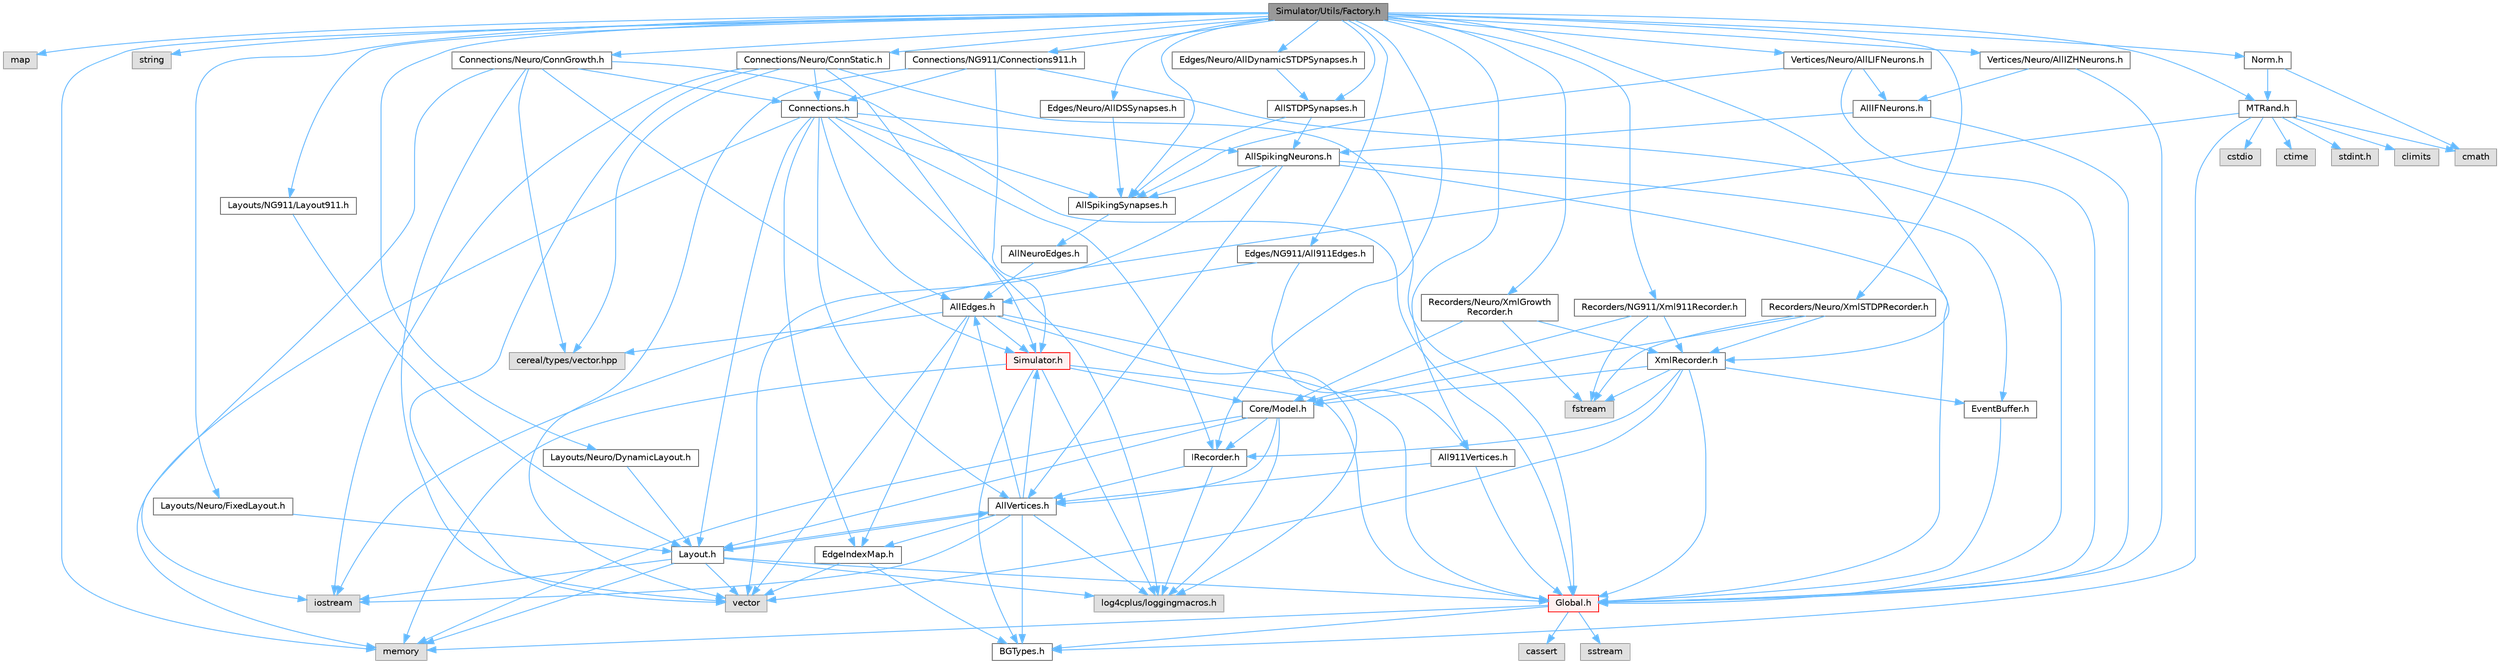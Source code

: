 digraph "Simulator/Utils/Factory.h"
{
 // LATEX_PDF_SIZE
  bgcolor="transparent";
  edge [fontname=Helvetica,fontsize=10,labelfontname=Helvetica,labelfontsize=10];
  node [fontname=Helvetica,fontsize=10,shape=box,height=0.2,width=0.4];
  Node1 [id="Node000001",label="Simulator/Utils/Factory.h",height=0.2,width=0.4,color="gray40", fillcolor="grey60", style="filled", fontcolor="black",tooltip="A factory template for creating factory class for any subsystem that requires a factory to create a (..."];
  Node1 -> Node2 [id="edge1_Node000001_Node000002",color="steelblue1",style="solid",tooltip=" "];
  Node2 [id="Node000002",label="map",height=0.2,width=0.4,color="grey60", fillcolor="#E0E0E0", style="filled",tooltip=" "];
  Node1 -> Node3 [id="edge2_Node000001_Node000003",color="steelblue1",style="solid",tooltip=" "];
  Node3 [id="Node000003",label="memory",height=0.2,width=0.4,color="grey60", fillcolor="#E0E0E0", style="filled",tooltip=" "];
  Node1 -> Node4 [id="edge3_Node000001_Node000004",color="steelblue1",style="solid",tooltip=" "];
  Node4 [id="Node000004",label="string",height=0.2,width=0.4,color="grey60", fillcolor="#E0E0E0", style="filled",tooltip=" "];
  Node1 -> Node5 [id="edge4_Node000001_Node000005",color="steelblue1",style="solid",tooltip=" "];
  Node5 [id="Node000005",label="Connections/NG911/Connections911.h",height=0.2,width=0.4,color="grey40", fillcolor="white", style="filled",URL="$_connections911_8h.html",tooltip="The model of the static network."];
  Node5 -> Node6 [id="edge5_Node000005_Node000006",color="steelblue1",style="solid",tooltip=" "];
  Node6 [id="Node000006",label="Connections.h",height=0.2,width=0.4,color="grey40", fillcolor="white", style="filled",URL="$_connections_8h.html",tooltip="The base class of all connections classes."];
  Node6 -> Node7 [id="edge6_Node000006_Node000007",color="steelblue1",style="solid",tooltip=" "];
  Node7 [id="Node000007",label="AllEdges.h",height=0.2,width=0.4,color="grey40", fillcolor="white", style="filled",URL="$_all_edges_8h.html",tooltip="An interface and top level implementation for edge classes."];
  Node7 -> Node8 [id="edge7_Node000007_Node000008",color="steelblue1",style="solid",tooltip=" "];
  Node8 [id="Node000008",label="EdgeIndexMap.h",height=0.2,width=0.4,color="grey40", fillcolor="white", style="filled",URL="$_edge_index_map_8h.html",tooltip="A structure maintains outgoing and edges list (forward map)."];
  Node8 -> Node9 [id="edge8_Node000008_Node000009",color="steelblue1",style="solid",tooltip=" "];
  Node9 [id="Node000009",label="BGTypes.h",height=0.2,width=0.4,color="grey40", fillcolor="white", style="filled",URL="$_b_g_types_8h.html",tooltip="Used to define uniform data type sizes based for all operating systems. Also used to test the speed o..."];
  Node8 -> Node10 [id="edge9_Node000008_Node000010",color="steelblue1",style="solid",tooltip=" "];
  Node10 [id="Node000010",label="vector",height=0.2,width=0.4,color="grey60", fillcolor="#E0E0E0", style="filled",tooltip=" "];
  Node7 -> Node11 [id="edge10_Node000007_Node000011",color="steelblue1",style="solid",tooltip=" "];
  Node11 [id="Node000011",label="Global.h",height=0.2,width=0.4,color="red", fillcolor="#FFF0F0", style="filled",URL="$_global_8h.html",tooltip="Globally available functions/variables and default parameter values."];
  Node11 -> Node12 [id="edge11_Node000011_Node000012",color="steelblue1",style="solid",tooltip=" "];
  Node12 [id="Node000012",label="cassert",height=0.2,width=0.4,color="grey60", fillcolor="#E0E0E0", style="filled",tooltip=" "];
  Node11 -> Node3 [id="edge12_Node000011_Node000003",color="steelblue1",style="solid",tooltip=" "];
  Node11 -> Node13 [id="edge13_Node000011_Node000013",color="steelblue1",style="solid",tooltip=" "];
  Node13 [id="Node000013",label="sstream",height=0.2,width=0.4,color="grey60", fillcolor="#E0E0E0", style="filled",tooltip=" "];
  Node11 -> Node9 [id="edge14_Node000011_Node000009",color="steelblue1",style="solid",tooltip=" "];
  Node7 -> Node32 [id="edge15_Node000007_Node000032",color="steelblue1",style="solid",tooltip=" "];
  Node32 [id="Node000032",label="Simulator.h",height=0.2,width=0.4,color="red", fillcolor="#FFF0F0", style="filled",URL="$_simulator_8h.html",tooltip="Platform independent base class for the Brain Grid simulator. Simulator is a singleton class (a class..."];
  Node32 -> Node9 [id="edge16_Node000032_Node000009",color="steelblue1",style="solid",tooltip=" "];
  Node32 -> Node33 [id="edge17_Node000032_Node000033",color="steelblue1",style="solid",tooltip=" "];
  Node33 [id="Node000033",label="Core/Model.h",height=0.2,width=0.4,color="grey40", fillcolor="white", style="filled",URL="$_model_8h.html",tooltip="Implementation of Model for graph-based networks."];
  Node33 -> Node34 [id="edge18_Node000033_Node000034",color="steelblue1",style="solid",tooltip=" "];
  Node34 [id="Node000034",label="AllVertices.h",height=0.2,width=0.4,color="grey40", fillcolor="white", style="filled",URL="$_all_vertices_8h.html",tooltip="A container of the base class of all vertex data."];
  Node34 -> Node7 [id="edge19_Node000034_Node000007",color="steelblue1",style="solid",tooltip=" "];
  Node34 -> Node9 [id="edge20_Node000034_Node000009",color="steelblue1",style="solid",tooltip=" "];
  Node34 -> Node8 [id="edge21_Node000034_Node000008",color="steelblue1",style="solid",tooltip=" "];
  Node34 -> Node35 [id="edge22_Node000034_Node000035",color="steelblue1",style="solid",tooltip=" "];
  Node35 [id="Node000035",label="Layout.h",height=0.2,width=0.4,color="grey40", fillcolor="white", style="filled",URL="$_layout_8h.html",tooltip="The Layout class defines the layout of neurons in neural networks."];
  Node35 -> Node34 [id="edge23_Node000035_Node000034",color="steelblue1",style="solid",tooltip=" "];
  Node35 -> Node11 [id="edge24_Node000035_Node000011",color="steelblue1",style="solid",tooltip=" "];
  Node35 -> Node27 [id="edge25_Node000035_Node000027",color="steelblue1",style="solid",tooltip=" "];
  Node27 [id="Node000027",label="iostream",height=0.2,width=0.4,color="grey60", fillcolor="#E0E0E0", style="filled",tooltip=" "];
  Node35 -> Node36 [id="edge26_Node000035_Node000036",color="steelblue1",style="solid",tooltip=" "];
  Node36 [id="Node000036",label="log4cplus/loggingmacros.h",height=0.2,width=0.4,color="grey60", fillcolor="#E0E0E0", style="filled",tooltip=" "];
  Node35 -> Node3 [id="edge27_Node000035_Node000003",color="steelblue1",style="solid",tooltip=" "];
  Node35 -> Node10 [id="edge28_Node000035_Node000010",color="steelblue1",style="solid",tooltip=" "];
  Node34 -> Node32 [id="edge29_Node000034_Node000032",color="steelblue1",style="solid",tooltip=" "];
  Node34 -> Node27 [id="edge30_Node000034_Node000027",color="steelblue1",style="solid",tooltip=" "];
  Node34 -> Node36 [id="edge31_Node000034_Node000036",color="steelblue1",style="solid",tooltip=" "];
  Node33 -> Node37 [id="edge32_Node000033_Node000037",color="steelblue1",style="solid",tooltip=" "];
  Node37 [id="Node000037",label="IRecorder.h",height=0.2,width=0.4,color="grey40", fillcolor="white", style="filled",URL="$_i_recorder_8h.html",tooltip="An interface for recording spikes history."];
  Node37 -> Node34 [id="edge33_Node000037_Node000034",color="steelblue1",style="solid",tooltip=" "];
  Node37 -> Node36 [id="edge34_Node000037_Node000036",color="steelblue1",style="solid",tooltip=" "];
  Node33 -> Node35 [id="edge35_Node000033_Node000035",color="steelblue1",style="solid",tooltip=" "];
  Node33 -> Node36 [id="edge36_Node000033_Node000036",color="steelblue1",style="solid",tooltip=" "];
  Node33 -> Node3 [id="edge37_Node000033_Node000003",color="steelblue1",style="solid",tooltip=" "];
  Node32 -> Node11 [id="edge38_Node000032_Node000011",color="steelblue1",style="solid",tooltip=" "];
  Node32 -> Node36 [id="edge39_Node000032_Node000036",color="steelblue1",style="solid",tooltip=" "];
  Node32 -> Node3 [id="edge40_Node000032_Node000003",color="steelblue1",style="solid",tooltip=" "];
  Node7 -> Node40 [id="edge41_Node000007_Node000040",color="steelblue1",style="solid",tooltip=" "];
  Node40 [id="Node000040",label="cereal/types/vector.hpp",height=0.2,width=0.4,color="grey60", fillcolor="#E0E0E0", style="filled",tooltip=" "];
  Node7 -> Node36 [id="edge42_Node000007_Node000036",color="steelblue1",style="solid",tooltip=" "];
  Node7 -> Node10 [id="edge43_Node000007_Node000010",color="steelblue1",style="solid",tooltip=" "];
  Node6 -> Node41 [id="edge44_Node000006_Node000041",color="steelblue1",style="solid",tooltip=" "];
  Node41 [id="Node000041",label="AllSpikingNeurons.h",height=0.2,width=0.4,color="grey40", fillcolor="white", style="filled",URL="$_all_spiking_neurons_8h.html",tooltip="A container of all spiking neuron data."];
  Node41 -> Node42 [id="edge45_Node000041_Node000042",color="steelblue1",style="solid",tooltip=" "];
  Node42 [id="Node000042",label="AllSpikingSynapses.h",height=0.2,width=0.4,color="grey40", fillcolor="white", style="filled",URL="$_all_spiking_synapses_8h.html",tooltip="A container of all spiking synapse data."];
  Node42 -> Node43 [id="edge46_Node000042_Node000043",color="steelblue1",style="solid",tooltip=" "];
  Node43 [id="Node000043",label="AllNeuroEdges.h",height=0.2,width=0.4,color="grey40", fillcolor="white", style="filled",URL="$_all_neuro_edges_8h.html",tooltip="A container of all edge data."];
  Node43 -> Node7 [id="edge47_Node000043_Node000007",color="steelblue1",style="solid",tooltip=" "];
  Node41 -> Node34 [id="edge48_Node000041_Node000034",color="steelblue1",style="solid",tooltip=" "];
  Node41 -> Node44 [id="edge49_Node000041_Node000044",color="steelblue1",style="solid",tooltip=" "];
  Node44 [id="Node000044",label="EventBuffer.h",height=0.2,width=0.4,color="grey40", fillcolor="white", style="filled",URL="$_event_buffer_8h.html",tooltip="Encapsulation of vertex event buffering."];
  Node44 -> Node11 [id="edge50_Node000044_Node000011",color="steelblue1",style="solid",tooltip=" "];
  Node41 -> Node11 [id="edge51_Node000041_Node000011",color="steelblue1",style="solid",tooltip=" "];
  Node41 -> Node10 [id="edge52_Node000041_Node000010",color="steelblue1",style="solid",tooltip=" "];
  Node6 -> Node42 [id="edge53_Node000006_Node000042",color="steelblue1",style="solid",tooltip=" "];
  Node6 -> Node34 [id="edge54_Node000006_Node000034",color="steelblue1",style="solid",tooltip=" "];
  Node6 -> Node8 [id="edge55_Node000006_Node000008",color="steelblue1",style="solid",tooltip=" "];
  Node6 -> Node37 [id="edge56_Node000006_Node000037",color="steelblue1",style="solid",tooltip=" "];
  Node6 -> Node35 [id="edge57_Node000006_Node000035",color="steelblue1",style="solid",tooltip=" "];
  Node6 -> Node36 [id="edge58_Node000006_Node000036",color="steelblue1",style="solid",tooltip=" "];
  Node6 -> Node3 [id="edge59_Node000006_Node000003",color="steelblue1",style="solid",tooltip=" "];
  Node5 -> Node11 [id="edge60_Node000005_Node000011",color="steelblue1",style="solid",tooltip=" "];
  Node5 -> Node32 [id="edge61_Node000005_Node000032",color="steelblue1",style="solid",tooltip=" "];
  Node5 -> Node10 [id="edge62_Node000005_Node000010",color="steelblue1",style="solid",tooltip=" "];
  Node1 -> Node45 [id="edge63_Node000001_Node000045",color="steelblue1",style="solid",tooltip=" "];
  Node45 [id="Node000045",label="Connections/Neuro/ConnGrowth.h",height=0.2,width=0.4,color="grey40", fillcolor="white", style="filled",URL="$_conn_growth_8h.html",tooltip="The model of the activity-dependent neurite outgrowth."];
  Node45 -> Node6 [id="edge64_Node000045_Node000006",color="steelblue1",style="solid",tooltip=" "];
  Node45 -> Node11 [id="edge65_Node000045_Node000011",color="steelblue1",style="solid",tooltip=" "];
  Node45 -> Node32 [id="edge66_Node000045_Node000032",color="steelblue1",style="solid",tooltip=" "];
  Node45 -> Node27 [id="edge67_Node000045_Node000027",color="steelblue1",style="solid",tooltip=" "];
  Node45 -> Node10 [id="edge68_Node000045_Node000010",color="steelblue1",style="solid",tooltip=" "];
  Node45 -> Node40 [id="edge69_Node000045_Node000040",color="steelblue1",style="solid",tooltip=" "];
  Node1 -> Node46 [id="edge70_Node000001_Node000046",color="steelblue1",style="solid",tooltip=" "];
  Node46 [id="Node000046",label="Connections/Neuro/ConnStatic.h",height=0.2,width=0.4,color="grey40", fillcolor="white", style="filled",URL="$_conn_static_8h.html",tooltip="The model of the small world network."];
  Node46 -> Node6 [id="edge71_Node000046_Node000006",color="steelblue1",style="solid",tooltip=" "];
  Node46 -> Node11 [id="edge72_Node000046_Node000011",color="steelblue1",style="solid",tooltip=" "];
  Node46 -> Node32 [id="edge73_Node000046_Node000032",color="steelblue1",style="solid",tooltip=" "];
  Node46 -> Node27 [id="edge74_Node000046_Node000027",color="steelblue1",style="solid",tooltip=" "];
  Node46 -> Node10 [id="edge75_Node000046_Node000010",color="steelblue1",style="solid",tooltip=" "];
  Node46 -> Node40 [id="edge76_Node000046_Node000040",color="steelblue1",style="solid",tooltip=" "];
  Node1 -> Node47 [id="edge77_Node000001_Node000047",color="steelblue1",style="solid",tooltip=" "];
  Node47 [id="Node000047",label="Edges/NG911/All911Edges.h",height=0.2,width=0.4,color="grey40", fillcolor="white", style="filled",URL="$_all911_edges_8h.html",tooltip="A container of all 911 edge data."];
  Node47 -> Node48 [id="edge78_Node000047_Node000048",color="steelblue1",style="solid",tooltip=" "];
  Node48 [id="Node000048",label="All911Vertices.h",height=0.2,width=0.4,color="grey40", fillcolor="white", style="filled",URL="$_all911_vertices_8h.html",tooltip="A container of all 911 vertex data."];
  Node48 -> Node34 [id="edge79_Node000048_Node000034",color="steelblue1",style="solid",tooltip=" "];
  Node48 -> Node11 [id="edge80_Node000048_Node000011",color="steelblue1",style="solid",tooltip=" "];
  Node47 -> Node7 [id="edge81_Node000047_Node000007",color="steelblue1",style="solid",tooltip=" "];
  Node1 -> Node49 [id="edge82_Node000001_Node000049",color="steelblue1",style="solid",tooltip=" "];
  Node49 [id="Node000049",label="Edges/Neuro/AllDSSynapses.h",height=0.2,width=0.4,color="grey40", fillcolor="white", style="filled",URL="$_all_d_s_synapses_8h.html",tooltip="A container of all DS synapse data."];
  Node49 -> Node42 [id="edge83_Node000049_Node000042",color="steelblue1",style="solid",tooltip=" "];
  Node1 -> Node50 [id="edge84_Node000001_Node000050",color="steelblue1",style="solid",tooltip=" "];
  Node50 [id="Node000050",label="Edges/Neuro/AllDynamicSTDPSynapses.h",height=0.2,width=0.4,color="grey40", fillcolor="white", style="filled",URL="$_all_dynamic_s_t_d_p_synapses_8h.html",tooltip="A container of all dynamic STDP synapse data."];
  Node50 -> Node51 [id="edge85_Node000050_Node000051",color="steelblue1",style="solid",tooltip=" "];
  Node51 [id="Node000051",label="AllSTDPSynapses.h",height=0.2,width=0.4,color="grey40", fillcolor="white", style="filled",URL="$_all_s_t_d_p_synapses_8h.html",tooltip="A container of all STDP synapse data."];
  Node51 -> Node41 [id="edge86_Node000051_Node000041",color="steelblue1",style="solid",tooltip=" "];
  Node51 -> Node42 [id="edge87_Node000051_Node000042",color="steelblue1",style="solid",tooltip=" "];
  Node1 -> Node51 [id="edge88_Node000001_Node000051",color="steelblue1",style="solid",tooltip=" "];
  Node1 -> Node42 [id="edge89_Node000001_Node000042",color="steelblue1",style="solid",tooltip=" "];
  Node1 -> Node52 [id="edge90_Node000001_Node000052",color="steelblue1",style="solid",tooltip=" "];
  Node52 [id="Node000052",label="Layouts/NG911/Layout911.h",height=0.2,width=0.4,color="grey40", fillcolor="white", style="filled",URL="$_layout911_8h.html",tooltip="The Layout class defines the layout of vertices in networks."];
  Node52 -> Node35 [id="edge91_Node000052_Node000035",color="steelblue1",style="solid",tooltip=" "];
  Node1 -> Node53 [id="edge92_Node000001_Node000053",color="steelblue1",style="solid",tooltip=" "];
  Node53 [id="Node000053",label="Layouts/Neuro/DynamicLayout.h",height=0.2,width=0.4,color="grey40", fillcolor="white", style="filled",URL="$_dynamic_layout_8h.html",tooltip="The DynamicLayout class defines the layout of neurons in neural networks."];
  Node53 -> Node35 [id="edge93_Node000053_Node000035",color="steelblue1",style="solid",tooltip=" "];
  Node1 -> Node54 [id="edge94_Node000001_Node000054",color="steelblue1",style="solid",tooltip=" "];
  Node54 [id="Node000054",label="Layouts/Neuro/FixedLayout.h",height=0.2,width=0.4,color="grey40", fillcolor="white", style="filled",URL="$_fixed_layout_8h.html",tooltip="The Layout class defines the layout of vertices in neural networks."];
  Node54 -> Node35 [id="edge95_Node000054_Node000035",color="steelblue1",style="solid",tooltip=" "];
  Node1 -> Node48 [id="edge96_Node000001_Node000048",color="steelblue1",style="solid",tooltip=" "];
  Node1 -> Node55 [id="edge97_Node000001_Node000055",color="steelblue1",style="solid",tooltip=" "];
  Node55 [id="Node000055",label="Vertices/Neuro/AllIZHNeurons.h",height=0.2,width=0.4,color="grey40", fillcolor="white", style="filled",URL="$_all_i_z_h_neurons_8h.html",tooltip="A container of all Izhikevich neuron data."];
  Node55 -> Node56 [id="edge98_Node000055_Node000056",color="steelblue1",style="solid",tooltip=" "];
  Node56 [id="Node000056",label="AllIFNeurons.h",height=0.2,width=0.4,color="grey40", fillcolor="white", style="filled",URL="$_all_i_f_neurons_8h.html",tooltip="A container of all Integate and Fire (IF) neuron data."];
  Node56 -> Node41 [id="edge99_Node000056_Node000041",color="steelblue1",style="solid",tooltip=" "];
  Node56 -> Node11 [id="edge100_Node000056_Node000011",color="steelblue1",style="solid",tooltip=" "];
  Node55 -> Node11 [id="edge101_Node000055_Node000011",color="steelblue1",style="solid",tooltip=" "];
  Node1 -> Node57 [id="edge102_Node000001_Node000057",color="steelblue1",style="solid",tooltip=" "];
  Node57 [id="Node000057",label="Vertices/Neuro/AllLIFNeurons.h",height=0.2,width=0.4,color="grey40", fillcolor="white", style="filled",URL="$_all_l_i_f_neurons_8h.html",tooltip="A container of all LIF neuron data."];
  Node57 -> Node56 [id="edge103_Node000057_Node000056",color="steelblue1",style="solid",tooltip=" "];
  Node57 -> Node42 [id="edge104_Node000057_Node000042",color="steelblue1",style="solid",tooltip=" "];
  Node57 -> Node11 [id="edge105_Node000057_Node000011",color="steelblue1",style="solid",tooltip=" "];
  Node1 -> Node37 [id="edge106_Node000001_Node000037",color="steelblue1",style="solid",tooltip=" "];
  Node1 -> Node58 [id="edge107_Node000001_Node000058",color="steelblue1",style="solid",tooltip=" "];
  Node58 [id="Node000058",label="Recorders/NG911/Xml911Recorder.h",height=0.2,width=0.4,color="grey40", fillcolor="white", style="filled",URL="$_xml911_recorder_8h.html",tooltip="Header file for Xml911Recorder.h."];
  Node58 -> Node33 [id="edge108_Node000058_Node000033",color="steelblue1",style="solid",tooltip=" "];
  Node58 -> Node59 [id="edge109_Node000058_Node000059",color="steelblue1",style="solid",tooltip=" "];
  Node59 [id="Node000059",label="XmlRecorder.h",height=0.2,width=0.4,color="grey40", fillcolor="white", style="filled",URL="$_xml_recorder_8h.html",tooltip="An implementation for recording spikes history on xml file."];
  Node59 -> Node44 [id="edge110_Node000059_Node000044",color="steelblue1",style="solid",tooltip=" "];
  Node59 -> Node11 [id="edge111_Node000059_Node000011",color="steelblue1",style="solid",tooltip=" "];
  Node59 -> Node37 [id="edge112_Node000059_Node000037",color="steelblue1",style="solid",tooltip=" "];
  Node59 -> Node33 [id="edge113_Node000059_Node000033",color="steelblue1",style="solid",tooltip=" "];
  Node59 -> Node60 [id="edge114_Node000059_Node000060",color="steelblue1",style="solid",tooltip=" "];
  Node60 [id="Node000060",label="fstream",height=0.2,width=0.4,color="grey60", fillcolor="#E0E0E0", style="filled",tooltip=" "];
  Node59 -> Node10 [id="edge115_Node000059_Node000010",color="steelblue1",style="solid",tooltip=" "];
  Node58 -> Node60 [id="edge116_Node000058_Node000060",color="steelblue1",style="solid",tooltip=" "];
  Node1 -> Node61 [id="edge117_Node000001_Node000061",color="steelblue1",style="solid",tooltip=" "];
  Node61 [id="Node000061",label="Recorders/Neuro/XmlGrowth\lRecorder.h",height=0.2,width=0.4,color="grey40", fillcolor="white", style="filled",URL="$_xml_growth_recorder_8h.html",tooltip="Header file for XmlGrowthRecorder.h."];
  Node61 -> Node33 [id="edge118_Node000061_Node000033",color="steelblue1",style="solid",tooltip=" "];
  Node61 -> Node59 [id="edge119_Node000061_Node000059",color="steelblue1",style="solid",tooltip=" "];
  Node61 -> Node60 [id="edge120_Node000061_Node000060",color="steelblue1",style="solid",tooltip=" "];
  Node1 -> Node62 [id="edge121_Node000001_Node000062",color="steelblue1",style="solid",tooltip=" "];
  Node62 [id="Node000062",label="Recorders/Neuro/XmlSTDPRecorder.h",height=0.2,width=0.4,color="grey40", fillcolor="white", style="filled",URL="$_xml_s_t_d_p_recorder_8h.html",tooltip="An implementation for recording spikes history in an XML file for spike timining dependent plasticity..."];
  Node62 -> Node33 [id="edge122_Node000062_Node000033",color="steelblue1",style="solid",tooltip=" "];
  Node62 -> Node59 [id="edge123_Node000062_Node000059",color="steelblue1",style="solid",tooltip=" "];
  Node62 -> Node60 [id="edge124_Node000062_Node000060",color="steelblue1",style="solid",tooltip=" "];
  Node1 -> Node59 [id="edge125_Node000001_Node000059",color="steelblue1",style="solid",tooltip=" "];
  Node1 -> Node22 [id="edge126_Node000001_Node000022",color="steelblue1",style="solid",tooltip=" "];
  Node22 [id="Node000022",label="MTRand.h",height=0.2,width=0.4,color="grey40", fillcolor="white", style="filled",URL="$_m_t_rand_8h.html",tooltip="Mersenne Twister logic from Nvidia."];
  Node22 -> Node9 [id="edge127_Node000022_Node000009",color="steelblue1",style="solid",tooltip=" "];
  Node22 -> Node23 [id="edge128_Node000022_Node000023",color="steelblue1",style="solid",tooltip=" "];
  Node23 [id="Node000023",label="climits",height=0.2,width=0.4,color="grey60", fillcolor="#E0E0E0", style="filled",tooltip=" "];
  Node22 -> Node24 [id="edge129_Node000022_Node000024",color="steelblue1",style="solid",tooltip=" "];
  Node24 [id="Node000024",label="cmath",height=0.2,width=0.4,color="grey60", fillcolor="#E0E0E0", style="filled",tooltip=" "];
  Node22 -> Node25 [id="edge130_Node000022_Node000025",color="steelblue1",style="solid",tooltip=" "];
  Node25 [id="Node000025",label="cstdio",height=0.2,width=0.4,color="grey60", fillcolor="#E0E0E0", style="filled",tooltip=" "];
  Node22 -> Node26 [id="edge131_Node000022_Node000026",color="steelblue1",style="solid",tooltip=" "];
  Node26 [id="Node000026",label="ctime",height=0.2,width=0.4,color="grey60", fillcolor="#E0E0E0", style="filled",tooltip=" "];
  Node22 -> Node27 [id="edge132_Node000022_Node000027",color="steelblue1",style="solid",tooltip=" "];
  Node22 -> Node28 [id="edge133_Node000022_Node000028",color="steelblue1",style="solid",tooltip=" "];
  Node28 [id="Node000028",label="stdint.h",height=0.2,width=0.4,color="grey60", fillcolor="#E0E0E0", style="filled",tooltip=" "];
  Node1 -> Node21 [id="edge134_Node000001_Node000021",color="steelblue1",style="solid",tooltip=" "];
  Node21 [id="Node000021",label="Norm.h",height=0.2,width=0.4,color="grey40", fillcolor="white", style="filled",URL="$_norm_8h.html",tooltip="Normally distributed random numbers."];
  Node21 -> Node22 [id="edge135_Node000021_Node000022",color="steelblue1",style="solid",tooltip=" "];
  Node21 -> Node24 [id="edge136_Node000021_Node000024",color="steelblue1",style="solid",tooltip=" "];
}
